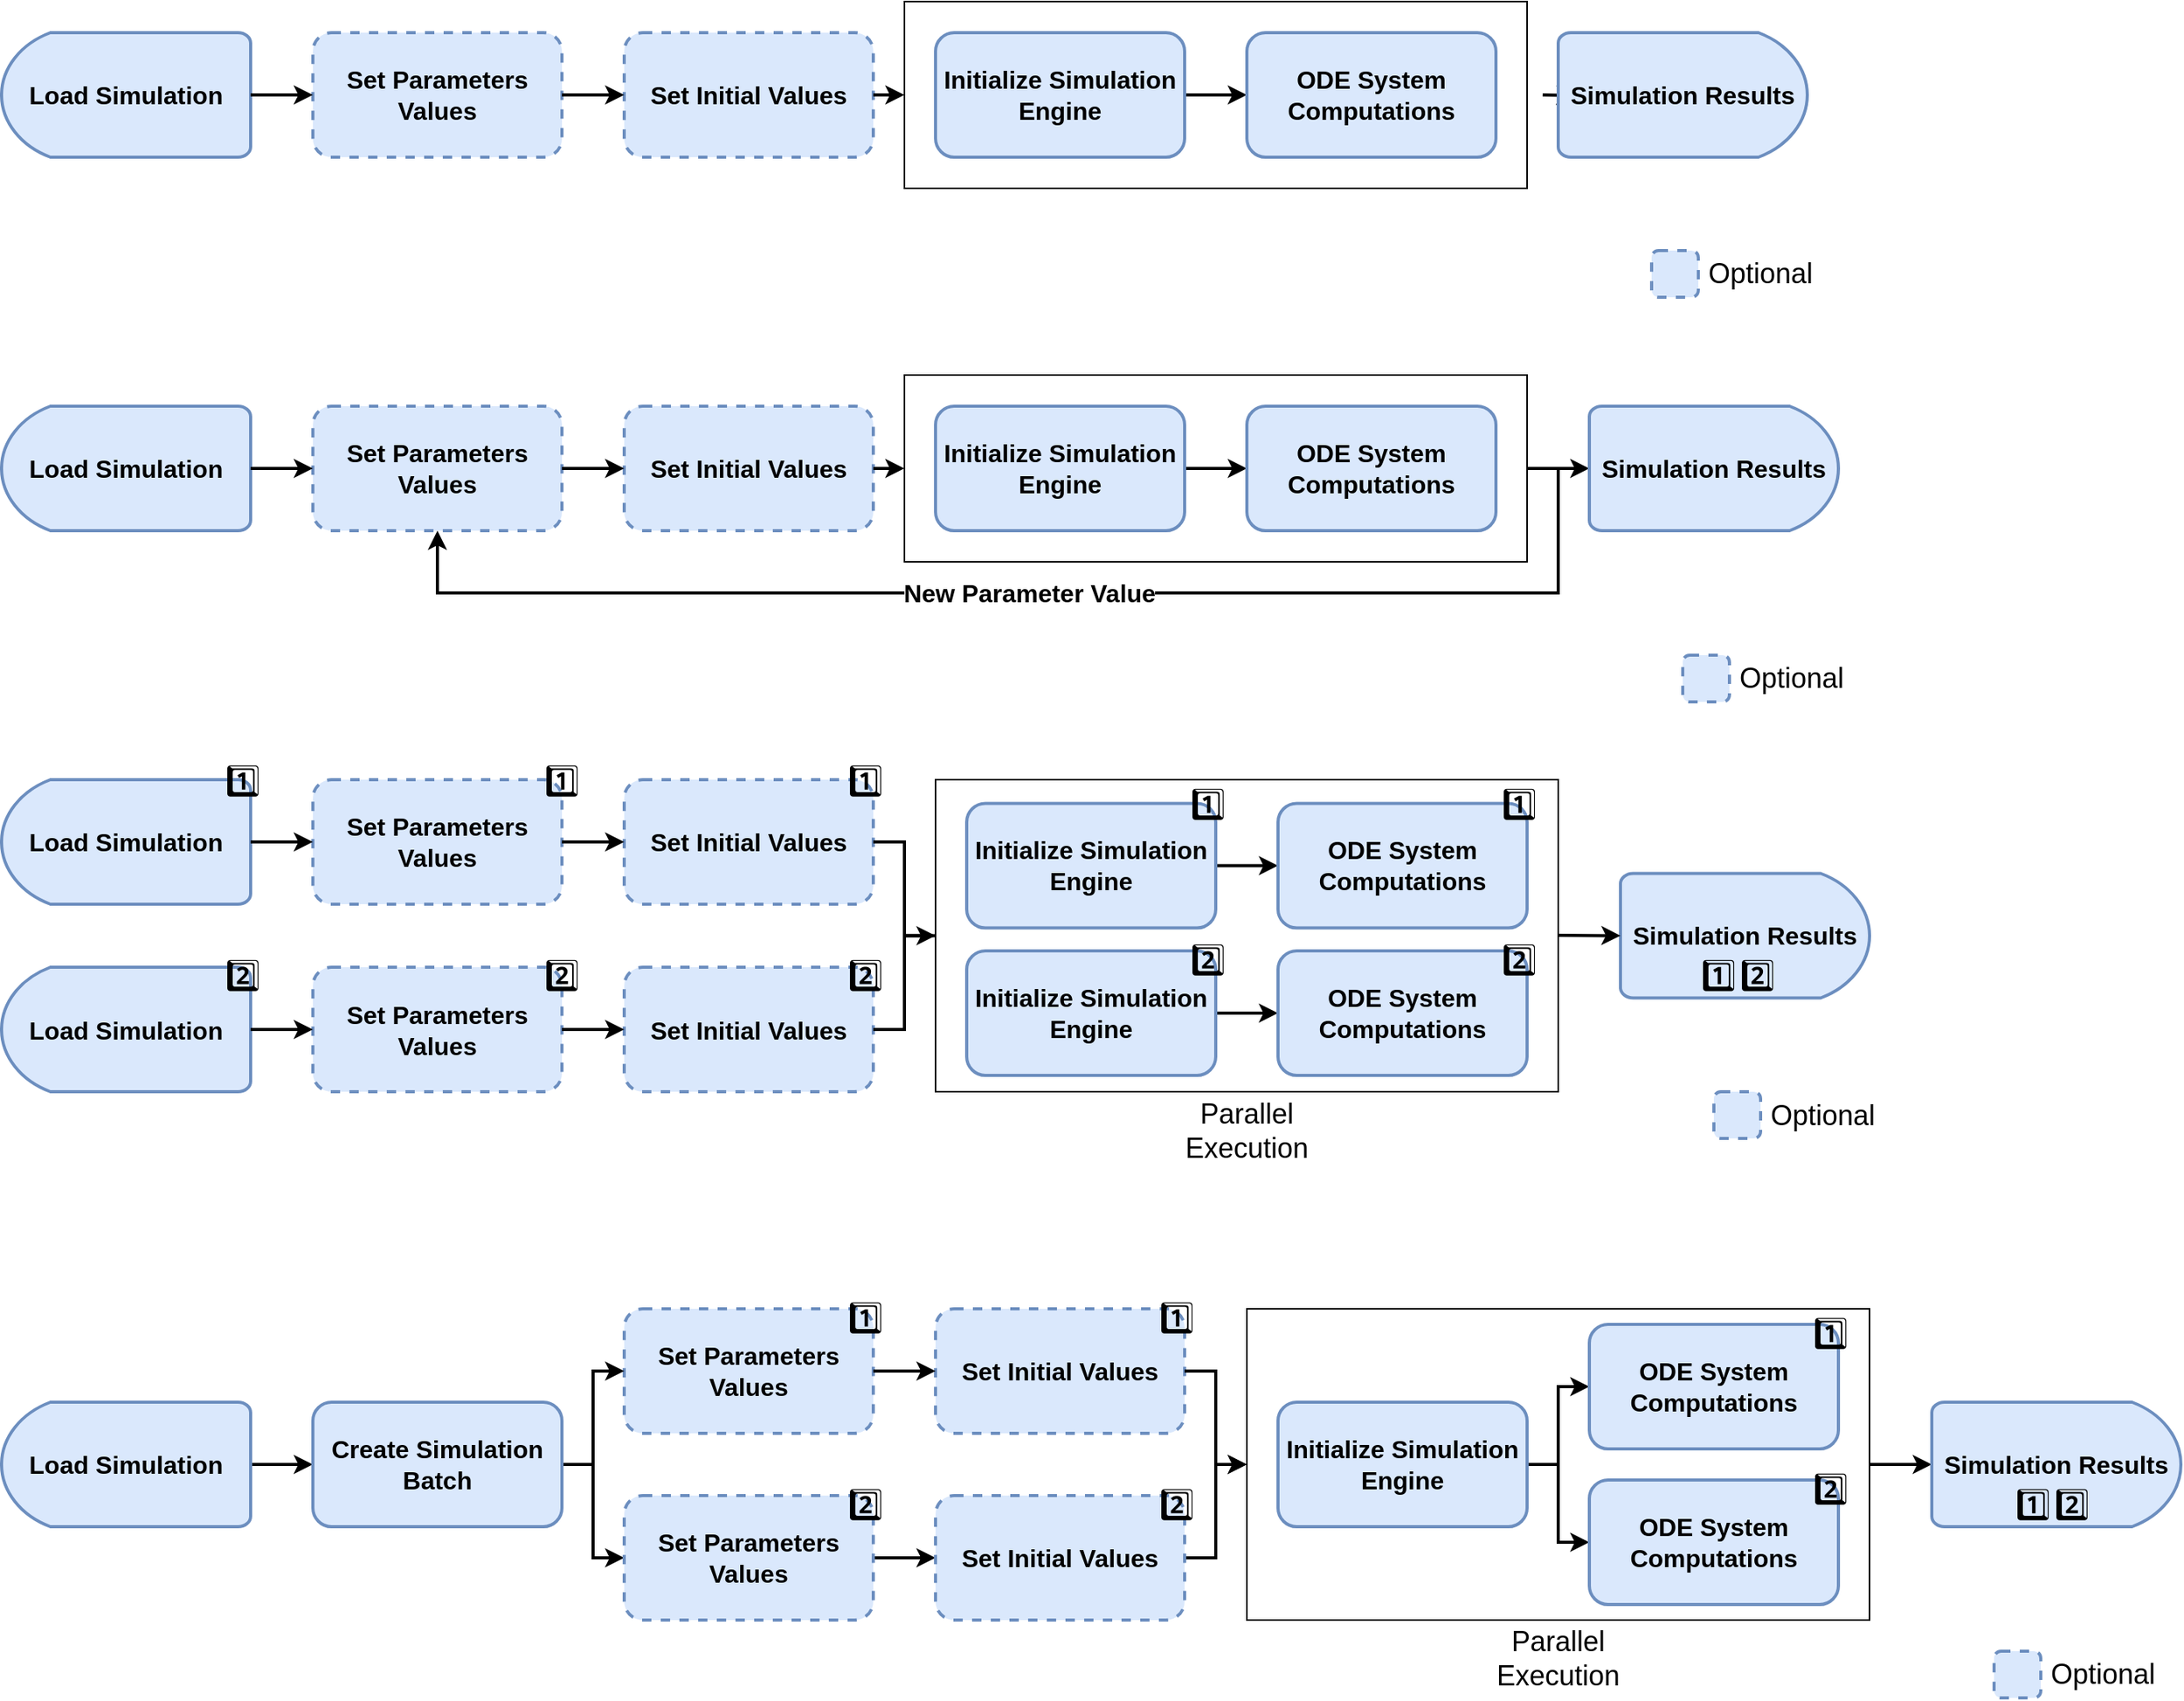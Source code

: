 <mxfile version="20.8.16" type="device"><diagram name="Page-1" id="chfzhwUMS2AwAVjQ1b6o"><mxGraphModel dx="2058" dy="1180" grid="1" gridSize="10" guides="1" tooltips="1" connect="1" arrows="1" fold="1" page="1" pageScale="1" pageWidth="850" pageHeight="1100" math="0" shadow="0"><root><mxCell id="0"/><mxCell id="1" parent="0"/><mxCell id="v-7WtgxvIqwLc4h3nsYL-15" value="" style="rounded=0;whiteSpace=wrap;html=1;strokeWidth=1;fontSize=16;fillColor=none;fontStyle=1" parent="1" vertex="1"><mxGeometry x="660" y="140" width="400" height="120" as="geometry"/></mxCell><mxCell id="v-7WtgxvIqwLc4h3nsYL-2" value="&lt;font style=&quot;font-size: 16px;&quot;&gt;Set Parameters Values&lt;/font&gt;" style="rounded=1;whiteSpace=wrap;html=1;strokeWidth=2;dashed=1;fillColor=#dae8fc;strokeColor=#6c8ebf;fontStyle=1" parent="1" vertex="1"><mxGeometry x="280" y="160" width="160" height="80" as="geometry"/></mxCell><mxCell id="v-7WtgxvIqwLc4h3nsYL-3" value="&lt;font style=&quot;font-size: 16px;&quot;&gt;Set Initial Values&lt;br&gt;&lt;/font&gt;" style="rounded=1;whiteSpace=wrap;html=1;strokeWidth=2;dashed=1;fillColor=#dae8fc;strokeColor=#6c8ebf;fontStyle=1" parent="1" vertex="1"><mxGeometry x="480" y="160" width="160" height="80" as="geometry"/></mxCell><mxCell id="v-7WtgxvIqwLc4h3nsYL-13" value="" style="edgeStyle=orthogonalEdgeStyle;rounded=0;orthogonalLoop=1;jettySize=auto;html=1;strokeWidth=2;fontSize=16;fontStyle=1" parent="1" source="v-7WtgxvIqwLc4h3nsYL-4" target="v-7WtgxvIqwLc4h3nsYL-5" edge="1"><mxGeometry relative="1" as="geometry"/></mxCell><mxCell id="v-7WtgxvIqwLc4h3nsYL-4" value="&lt;font style=&quot;font-size: 16px;&quot;&gt;Initialize Simulation Engine&lt;br&gt;&lt;/font&gt;" style="rounded=1;whiteSpace=wrap;html=1;strokeWidth=2;fillColor=#dae8fc;strokeColor=#6c8ebf;fontStyle=1" parent="1" vertex="1"><mxGeometry x="680" y="160" width="160" height="80" as="geometry"/></mxCell><mxCell id="v-7WtgxvIqwLc4h3nsYL-14" value="" style="edgeStyle=orthogonalEdgeStyle;rounded=0;orthogonalLoop=1;jettySize=auto;html=1;strokeWidth=2;fontSize=16;fontStyle=1" parent="1" target="v-7WtgxvIqwLc4h3nsYL-7" edge="1"><mxGeometry relative="1" as="geometry"><mxPoint x="1070" y="200" as="sourcePoint"/></mxGeometry></mxCell><mxCell id="v-7WtgxvIqwLc4h3nsYL-5" value="&lt;font style=&quot;font-size: 16px;&quot;&gt;ODE System Computations&lt;br&gt;&lt;/font&gt;" style="rounded=1;whiteSpace=wrap;html=1;strokeWidth=2;fillColor=#dae8fc;strokeColor=#6c8ebf;fontStyle=1" parent="1" vertex="1"><mxGeometry x="880" y="160" width="160" height="80" as="geometry"/></mxCell><mxCell id="v-7WtgxvIqwLc4h3nsYL-7" value="Simulation Results" style="strokeWidth=2;html=1;shape=mxgraph.flowchart.delay;whiteSpace=wrap;fontSize=16;fillColor=#dae8fc;strokeColor=#6c8ebf;fontStyle=1" parent="1" vertex="1"><mxGeometry x="1080" y="160" width="160" height="80" as="geometry"/></mxCell><mxCell id="v-7WtgxvIqwLc4h3nsYL-9" value="Load Simulation" style="strokeWidth=2;html=1;shape=mxgraph.flowchart.delay;whiteSpace=wrap;fontSize=16;direction=west;fillColor=#dae8fc;strokeColor=#6c8ebf;fontStyle=1" parent="1" vertex="1"><mxGeometry x="80" y="160" width="160" height="80" as="geometry"/></mxCell><mxCell id="v-7WtgxvIqwLc4h3nsYL-10" value="" style="endArrow=classic;html=1;rounded=0;fontSize=16;exitX=0;exitY=0.5;exitDx=0;exitDy=0;exitPerimeter=0;entryX=0;entryY=0.5;entryDx=0;entryDy=0;strokeWidth=2;fontStyle=1" parent="1" source="v-7WtgxvIqwLc4h3nsYL-9" target="v-7WtgxvIqwLc4h3nsYL-2" edge="1"><mxGeometry width="50" height="50" relative="1" as="geometry"><mxPoint x="500" y="330" as="sourcePoint"/><mxPoint x="550" y="280" as="targetPoint"/></mxGeometry></mxCell><mxCell id="v-7WtgxvIqwLc4h3nsYL-11" value="" style="endArrow=classic;html=1;rounded=0;fontSize=16;exitX=1;exitY=0.5;exitDx=0;exitDy=0;entryX=0;entryY=0.5;entryDx=0;entryDy=0;strokeWidth=2;fontStyle=1" parent="1" source="v-7WtgxvIqwLc4h3nsYL-2" target="v-7WtgxvIqwLc4h3nsYL-3" edge="1"><mxGeometry width="50" height="50" relative="1" as="geometry"><mxPoint x="250" y="210" as="sourcePoint"/><mxPoint x="290" y="210" as="targetPoint"/></mxGeometry></mxCell><mxCell id="v-7WtgxvIqwLc4h3nsYL-12" value="" style="endArrow=classic;html=1;rounded=0;fontSize=16;exitX=1;exitY=0.5;exitDx=0;exitDy=0;strokeWidth=2;fontStyle=1" parent="1" source="v-7WtgxvIqwLc4h3nsYL-3" edge="1"><mxGeometry width="50" height="50" relative="1" as="geometry"><mxPoint x="450" y="210" as="sourcePoint"/><mxPoint x="660" y="200" as="targetPoint"/></mxGeometry></mxCell><mxCell id="v-7WtgxvIqwLc4h3nsYL-16" value="&lt;font style=&quot;font-size: 16px;&quot;&gt;&lt;br&gt;&lt;/font&gt;" style="rounded=1;whiteSpace=wrap;html=1;strokeWidth=2;dashed=1;fillColor=#dae8fc;strokeColor=#6c8ebf;" parent="1" vertex="1"><mxGeometry x="1140" y="300" width="30" height="30" as="geometry"/></mxCell><mxCell id="v-7WtgxvIqwLc4h3nsYL-19" value="Optional" style="text;html=1;strokeColor=none;fillColor=none;align=center;verticalAlign=middle;whiteSpace=wrap;rounded=0;fontSize=18;" parent="1" vertex="1"><mxGeometry x="1180" y="300.5" width="60" height="29" as="geometry"/></mxCell><mxCell id="uhmWXLztsfEL377eT5EP-1" value="" style="rounded=0;whiteSpace=wrap;html=1;strokeWidth=1;fontSize=16;fillColor=none;fontStyle=1" parent="1" vertex="1"><mxGeometry x="680" y="640" width="400" height="200.5" as="geometry"/></mxCell><mxCell id="uhmWXLztsfEL377eT5EP-2" value="&lt;font style=&quot;font-size: 16px;&quot;&gt;Set Parameters Values&lt;/font&gt;" style="rounded=1;whiteSpace=wrap;html=1;strokeWidth=2;dashed=1;fillColor=#dae8fc;strokeColor=#6c8ebf;fontStyle=1" parent="1" vertex="1"><mxGeometry x="280" y="640" width="160" height="80" as="geometry"/></mxCell><mxCell id="uhmWXLztsfEL377eT5EP-3" value="&lt;font style=&quot;font-size: 16px;&quot;&gt;Set Initial Values&lt;br&gt;&lt;/font&gt;" style="rounded=1;whiteSpace=wrap;html=1;strokeWidth=2;dashed=1;fillColor=#dae8fc;strokeColor=#6c8ebf;fontStyle=1" parent="1" vertex="1"><mxGeometry x="480" y="640" width="160" height="80" as="geometry"/></mxCell><mxCell id="uhmWXLztsfEL377eT5EP-4" value="" style="edgeStyle=orthogonalEdgeStyle;rounded=0;orthogonalLoop=1;jettySize=auto;html=1;strokeWidth=2;fontSize=16;fontStyle=1" parent="1" source="uhmWXLztsfEL377eT5EP-5" target="uhmWXLztsfEL377eT5EP-7" edge="1"><mxGeometry relative="1" as="geometry"/></mxCell><mxCell id="uhmWXLztsfEL377eT5EP-5" value="&lt;font style=&quot;font-size: 16px;&quot;&gt;Initialize Simulation Engine&lt;br&gt;&lt;/font&gt;" style="rounded=1;whiteSpace=wrap;html=1;strokeWidth=2;fillColor=#dae8fc;strokeColor=#6c8ebf;fontStyle=1" parent="1" vertex="1"><mxGeometry x="700" y="655.25" width="160" height="80" as="geometry"/></mxCell><mxCell id="uhmWXLztsfEL377eT5EP-7" value="&lt;font style=&quot;font-size: 16px;&quot;&gt;ODE System Computations&lt;br&gt;&lt;/font&gt;" style="rounded=1;whiteSpace=wrap;html=1;strokeWidth=2;fillColor=#dae8fc;strokeColor=#6c8ebf;fontStyle=1" parent="1" vertex="1"><mxGeometry x="900" y="655.25" width="160" height="80" as="geometry"/></mxCell><mxCell id="uhmWXLztsfEL377eT5EP-8" value="Simulation Results" style="strokeWidth=2;html=1;shape=mxgraph.flowchart.delay;whiteSpace=wrap;fontSize=16;fillColor=#dae8fc;strokeColor=#6c8ebf;fontStyle=1" parent="1" vertex="1"><mxGeometry x="1120" y="700.25" width="160" height="80" as="geometry"/></mxCell><mxCell id="uhmWXLztsfEL377eT5EP-9" value="Load Simulation" style="strokeWidth=2;html=1;shape=mxgraph.flowchart.delay;whiteSpace=wrap;fontSize=16;direction=west;fillColor=#dae8fc;strokeColor=#6c8ebf;fontStyle=1" parent="1" vertex="1"><mxGeometry x="80" y="640" width="160" height="80" as="geometry"/></mxCell><mxCell id="uhmWXLztsfEL377eT5EP-10" value="" style="endArrow=classic;html=1;rounded=0;fontSize=16;exitX=0;exitY=0.5;exitDx=0;exitDy=0;exitPerimeter=0;entryX=0;entryY=0.5;entryDx=0;entryDy=0;strokeWidth=2;fontStyle=1" parent="1" source="uhmWXLztsfEL377eT5EP-9" target="uhmWXLztsfEL377eT5EP-2" edge="1"><mxGeometry width="50" height="50" relative="1" as="geometry"><mxPoint x="500" y="810" as="sourcePoint"/><mxPoint x="550" y="760" as="targetPoint"/></mxGeometry></mxCell><mxCell id="uhmWXLztsfEL377eT5EP-11" value="" style="endArrow=classic;html=1;rounded=0;fontSize=16;exitX=1;exitY=0.5;exitDx=0;exitDy=0;entryX=0;entryY=0.5;entryDx=0;entryDy=0;strokeWidth=2;fontStyle=1" parent="1" source="uhmWXLztsfEL377eT5EP-2" target="uhmWXLztsfEL377eT5EP-3" edge="1"><mxGeometry width="50" height="50" relative="1" as="geometry"><mxPoint x="250" y="690" as="sourcePoint"/><mxPoint x="290" y="690" as="targetPoint"/></mxGeometry></mxCell><mxCell id="uhmWXLztsfEL377eT5EP-12" value="" style="endArrow=classic;html=1;rounded=0;fontSize=16;exitX=1;exitY=0.5;exitDx=0;exitDy=0;entryX=0;entryY=0.5;entryDx=0;entryDy=0;strokeWidth=2;fontStyle=1;edgeStyle=orthogonalEdgeStyle;" parent="1" source="uhmWXLztsfEL377eT5EP-3" target="uhmWXLztsfEL377eT5EP-1" edge="1"><mxGeometry width="50" height="50" relative="1" as="geometry"><mxPoint x="640" y="710" as="sourcePoint"/><mxPoint x="661.2" y="760.39" as="targetPoint"/></mxGeometry></mxCell><mxCell id="uhmWXLztsfEL377eT5EP-13" value="&lt;font style=&quot;font-size: 16px;&quot;&gt;&lt;br&gt;&lt;/font&gt;" style="rounded=1;whiteSpace=wrap;html=1;strokeWidth=2;dashed=1;fillColor=#dae8fc;strokeColor=#6c8ebf;" parent="1" vertex="1"><mxGeometry x="1180" y="840.5" width="30" height="30" as="geometry"/></mxCell><mxCell id="uhmWXLztsfEL377eT5EP-14" value="Optional" style="text;html=1;strokeColor=none;fillColor=none;align=center;verticalAlign=middle;whiteSpace=wrap;rounded=0;fontSize=18;" parent="1" vertex="1"><mxGeometry x="1220" y="841" width="60" height="29" as="geometry"/></mxCell><mxCell id="uhmWXLztsfEL377eT5EP-17" value="&lt;font style=&quot;font-size: 16px;&quot;&gt;Set Parameters Values&lt;/font&gt;" style="rounded=1;whiteSpace=wrap;html=1;strokeWidth=2;dashed=1;fillColor=#dae8fc;strokeColor=#6c8ebf;fontStyle=1" parent="1" vertex="1"><mxGeometry x="280" y="760.5" width="160" height="80" as="geometry"/></mxCell><mxCell id="uhmWXLztsfEL377eT5EP-18" value="&lt;font style=&quot;font-size: 16px;&quot;&gt;Set Initial Values&lt;br&gt;&lt;/font&gt;" style="rounded=1;whiteSpace=wrap;html=1;strokeWidth=2;dashed=1;fillColor=#dae8fc;strokeColor=#6c8ebf;fontStyle=1" parent="1" vertex="1"><mxGeometry x="480" y="760.5" width="160" height="80" as="geometry"/></mxCell><mxCell id="uhmWXLztsfEL377eT5EP-19" value="Load Simulation" style="strokeWidth=2;html=1;shape=mxgraph.flowchart.delay;whiteSpace=wrap;fontSize=16;direction=west;fillColor=#dae8fc;strokeColor=#6c8ebf;fontStyle=1" parent="1" vertex="1"><mxGeometry x="80" y="760.5" width="160" height="80" as="geometry"/></mxCell><mxCell id="uhmWXLztsfEL377eT5EP-20" value="" style="endArrow=classic;html=1;rounded=0;fontSize=16;exitX=0;exitY=0.5;exitDx=0;exitDy=0;exitPerimeter=0;entryX=0;entryY=0.5;entryDx=0;entryDy=0;strokeWidth=2;fontStyle=1" parent="1" source="uhmWXLztsfEL377eT5EP-19" target="uhmWXLztsfEL377eT5EP-17" edge="1"><mxGeometry width="50" height="50" relative="1" as="geometry"><mxPoint x="500" y="930.5" as="sourcePoint"/><mxPoint x="550" y="880.5" as="targetPoint"/></mxGeometry></mxCell><mxCell id="uhmWXLztsfEL377eT5EP-21" value="" style="endArrow=classic;html=1;rounded=0;fontSize=16;exitX=1;exitY=0.5;exitDx=0;exitDy=0;entryX=0;entryY=0.5;entryDx=0;entryDy=0;strokeWidth=2;fontStyle=1" parent="1" source="uhmWXLztsfEL377eT5EP-17" target="uhmWXLztsfEL377eT5EP-18" edge="1"><mxGeometry width="50" height="50" relative="1" as="geometry"><mxPoint x="250" y="810.5" as="sourcePoint"/><mxPoint x="290" y="810.5" as="targetPoint"/></mxGeometry></mxCell><mxCell id="uhmWXLztsfEL377eT5EP-23" value="" style="endArrow=none;html=1;rounded=0;fontSize=16;exitX=1;exitY=0.5;exitDx=0;exitDy=0;strokeWidth=2;edgeStyle=orthogonalEdgeStyle;entryX=0;entryY=0.5;entryDx=0;entryDy=0;" parent="1" source="uhmWXLztsfEL377eT5EP-18" target="uhmWXLztsfEL377eT5EP-1" edge="1"><mxGeometry width="50" height="50" relative="1" as="geometry"><mxPoint x="790" y="710" as="sourcePoint"/><mxPoint x="650" y="740" as="targetPoint"/></mxGeometry></mxCell><mxCell id="uhmWXLztsfEL377eT5EP-26" value="" style="edgeStyle=orthogonalEdgeStyle;rounded=0;orthogonalLoop=1;jettySize=auto;html=1;strokeWidth=2;fontSize=16;fontStyle=1" parent="1" source="uhmWXLztsfEL377eT5EP-27" target="uhmWXLztsfEL377eT5EP-28" edge="1"><mxGeometry relative="1" as="geometry"/></mxCell><mxCell id="uhmWXLztsfEL377eT5EP-27" value="&lt;font style=&quot;font-size: 16px;&quot;&gt;Initialize Simulation Engine&lt;br&gt;&lt;/font&gt;" style="rounded=1;whiteSpace=wrap;html=1;strokeWidth=2;fillColor=#dae8fc;strokeColor=#6c8ebf;fontStyle=1" parent="1" vertex="1"><mxGeometry x="700" y="750" width="160" height="80" as="geometry"/></mxCell><mxCell id="uhmWXLztsfEL377eT5EP-28" value="&lt;font style=&quot;font-size: 16px;&quot;&gt;ODE System Computations&lt;br&gt;&lt;/font&gt;" style="rounded=1;whiteSpace=wrap;html=1;strokeWidth=2;fillColor=#dae8fc;strokeColor=#6c8ebf;fontStyle=1" parent="1" vertex="1"><mxGeometry x="900" y="750" width="160" height="80" as="geometry"/></mxCell><mxCell id="uhmWXLztsfEL377eT5EP-31" value="" style="endArrow=classic;html=1;rounded=0;strokeWidth=2;fontSize=16;entryX=0;entryY=0.5;entryDx=0;entryDy=0;entryPerimeter=0;" parent="1" target="uhmWXLztsfEL377eT5EP-8" edge="1"><mxGeometry width="50" height="50" relative="1" as="geometry"><mxPoint x="1080" y="740" as="sourcePoint"/><mxPoint x="840" y="660" as="targetPoint"/></mxGeometry></mxCell><mxCell id="uhmWXLztsfEL377eT5EP-32" value="" style="rounded=0;whiteSpace=wrap;html=1;strokeWidth=1;fontSize=16;fillColor=none;fontStyle=1" parent="1" vertex="1"><mxGeometry x="660" y="380" width="400" height="120" as="geometry"/></mxCell><mxCell id="uhmWXLztsfEL377eT5EP-33" value="&lt;font style=&quot;font-size: 16px;&quot;&gt;Set Parameters Values&lt;/font&gt;" style="rounded=1;whiteSpace=wrap;html=1;strokeWidth=2;dashed=1;fillColor=#dae8fc;strokeColor=#6c8ebf;fontStyle=1" parent="1" vertex="1"><mxGeometry x="280" y="400" width="160" height="80" as="geometry"/></mxCell><mxCell id="uhmWXLztsfEL377eT5EP-34" value="&lt;font style=&quot;font-size: 16px;&quot;&gt;Set Initial Values&lt;br&gt;&lt;/font&gt;" style="rounded=1;whiteSpace=wrap;html=1;strokeWidth=2;dashed=1;fillColor=#dae8fc;strokeColor=#6c8ebf;fontStyle=1" parent="1" vertex="1"><mxGeometry x="480" y="400" width="160" height="80" as="geometry"/></mxCell><mxCell id="uhmWXLztsfEL377eT5EP-35" value="" style="edgeStyle=orthogonalEdgeStyle;rounded=0;orthogonalLoop=1;jettySize=auto;html=1;strokeWidth=2;fontSize=16;fontStyle=1" parent="1" source="uhmWXLztsfEL377eT5EP-36" target="uhmWXLztsfEL377eT5EP-38" edge="1"><mxGeometry relative="1" as="geometry"/></mxCell><mxCell id="uhmWXLztsfEL377eT5EP-36" value="&lt;font style=&quot;font-size: 16px;&quot;&gt;Initialize Simulation Engine&lt;br&gt;&lt;/font&gt;" style="rounded=1;whiteSpace=wrap;html=1;strokeWidth=2;fillColor=#dae8fc;strokeColor=#6c8ebf;fontStyle=1" parent="1" vertex="1"><mxGeometry x="680" y="400" width="160" height="80" as="geometry"/></mxCell><mxCell id="uhmWXLztsfEL377eT5EP-37" value="" style="edgeStyle=orthogonalEdgeStyle;rounded=0;orthogonalLoop=1;jettySize=auto;html=1;strokeWidth=2;fontSize=16;fontStyle=1;exitX=1;exitY=0.5;exitDx=0;exitDy=0;" parent="1" source="uhmWXLztsfEL377eT5EP-32" target="uhmWXLztsfEL377eT5EP-39" edge="1"><mxGeometry relative="1" as="geometry"><mxPoint x="1070" y="440" as="sourcePoint"/></mxGeometry></mxCell><mxCell id="uhmWXLztsfEL377eT5EP-38" value="&lt;font style=&quot;font-size: 16px;&quot;&gt;ODE System Computations&lt;br&gt;&lt;/font&gt;" style="rounded=1;whiteSpace=wrap;html=1;strokeWidth=2;fillColor=#dae8fc;strokeColor=#6c8ebf;fontStyle=1" parent="1" vertex="1"><mxGeometry x="880" y="400" width="160" height="80" as="geometry"/></mxCell><mxCell id="uhmWXLztsfEL377eT5EP-39" value="Simulation Results" style="strokeWidth=2;html=1;shape=mxgraph.flowchart.delay;whiteSpace=wrap;fontSize=16;fillColor=#dae8fc;strokeColor=#6c8ebf;fontStyle=1" parent="1" vertex="1"><mxGeometry x="1100" y="400" width="160" height="80" as="geometry"/></mxCell><mxCell id="uhmWXLztsfEL377eT5EP-40" value="Load Simulation" style="strokeWidth=2;html=1;shape=mxgraph.flowchart.delay;whiteSpace=wrap;fontSize=16;direction=west;fillColor=#dae8fc;strokeColor=#6c8ebf;fontStyle=1" parent="1" vertex="1"><mxGeometry x="80" y="400" width="160" height="80" as="geometry"/></mxCell><mxCell id="uhmWXLztsfEL377eT5EP-41" value="" style="endArrow=classic;html=1;rounded=0;fontSize=16;exitX=0;exitY=0.5;exitDx=0;exitDy=0;exitPerimeter=0;entryX=0;entryY=0.5;entryDx=0;entryDy=0;strokeWidth=2;fontStyle=1" parent="1" source="uhmWXLztsfEL377eT5EP-40" target="uhmWXLztsfEL377eT5EP-33" edge="1"><mxGeometry width="50" height="50" relative="1" as="geometry"><mxPoint x="500" y="570" as="sourcePoint"/><mxPoint x="550" y="520" as="targetPoint"/></mxGeometry></mxCell><mxCell id="uhmWXLztsfEL377eT5EP-42" value="" style="endArrow=classic;html=1;rounded=0;fontSize=16;exitX=1;exitY=0.5;exitDx=0;exitDy=0;entryX=0;entryY=0.5;entryDx=0;entryDy=0;strokeWidth=2;fontStyle=1" parent="1" source="uhmWXLztsfEL377eT5EP-33" target="uhmWXLztsfEL377eT5EP-34" edge="1"><mxGeometry width="50" height="50" relative="1" as="geometry"><mxPoint x="250" y="450" as="sourcePoint"/><mxPoint x="290" y="450" as="targetPoint"/></mxGeometry></mxCell><mxCell id="uhmWXLztsfEL377eT5EP-43" value="" style="endArrow=classic;html=1;rounded=0;fontSize=16;exitX=1;exitY=0.5;exitDx=0;exitDy=0;strokeWidth=2;fontStyle=1" parent="1" source="uhmWXLztsfEL377eT5EP-34" edge="1"><mxGeometry width="50" height="50" relative="1" as="geometry"><mxPoint x="450" y="450" as="sourcePoint"/><mxPoint x="660" y="440" as="targetPoint"/></mxGeometry></mxCell><mxCell id="uhmWXLztsfEL377eT5EP-44" value="&lt;font style=&quot;font-size: 16px;&quot;&gt;&lt;br&gt;&lt;/font&gt;" style="rounded=1;whiteSpace=wrap;html=1;strokeWidth=2;dashed=1;fillColor=#dae8fc;strokeColor=#6c8ebf;" parent="1" vertex="1"><mxGeometry x="1160" y="560" width="30" height="30" as="geometry"/></mxCell><mxCell id="uhmWXLztsfEL377eT5EP-45" value="Optional" style="text;html=1;strokeColor=none;fillColor=none;align=center;verticalAlign=middle;whiteSpace=wrap;rounded=0;fontSize=18;" parent="1" vertex="1"><mxGeometry x="1200" y="560.5" width="60" height="29" as="geometry"/></mxCell><mxCell id="uhmWXLztsfEL377eT5EP-46" value="&lt;b&gt;New Parameter Value&lt;/b&gt;" style="endArrow=classic;html=1;rounded=0;strokeWidth=2;fontSize=16;edgeStyle=orthogonalEdgeStyle;entryX=0.5;entryY=1;entryDx=0;entryDy=0;" parent="1" target="uhmWXLztsfEL377eT5EP-33" edge="1"><mxGeometry width="50" height="50" relative="1" as="geometry"><mxPoint x="1080" y="440" as="sourcePoint"/><mxPoint x="370" y="490" as="targetPoint"/><Array as="points"><mxPoint x="1080" y="520"/><mxPoint x="360" y="520"/></Array></mxGeometry></mxCell><mxCell id="uhmWXLztsfEL377eT5EP-47" value="" style="rounded=0;whiteSpace=wrap;html=1;strokeWidth=1;fontSize=16;fillColor=none;fontStyle=1" parent="1" vertex="1"><mxGeometry x="880" y="980" width="400" height="200" as="geometry"/></mxCell><mxCell id="uhmWXLztsfEL377eT5EP-48" value="&lt;font style=&quot;font-size: 16px;&quot;&gt;Set Parameters Values&lt;/font&gt;" style="rounded=1;whiteSpace=wrap;html=1;strokeWidth=2;dashed=1;fillColor=#dae8fc;strokeColor=#6c8ebf;fontStyle=1;glass=0;shadow=0;" parent="1" vertex="1"><mxGeometry x="480" y="980" width="160" height="80" as="geometry"/></mxCell><mxCell id="uhmWXLztsfEL377eT5EP-49" value="&lt;font style=&quot;font-size: 16px;&quot;&gt;Set Initial Values&lt;br&gt;&lt;/font&gt;" style="rounded=1;whiteSpace=wrap;html=1;strokeWidth=2;dashed=1;fillColor=#dae8fc;strokeColor=#6c8ebf;fontStyle=1" parent="1" vertex="1"><mxGeometry x="680" y="980" width="160" height="80" as="geometry"/></mxCell><mxCell id="uhmWXLztsfEL377eT5EP-50" value="" style="edgeStyle=orthogonalEdgeStyle;rounded=0;orthogonalLoop=1;jettySize=auto;html=1;strokeWidth=2;fontSize=16;fontStyle=1" parent="1" source="uhmWXLztsfEL377eT5EP-51" target="uhmWXLztsfEL377eT5EP-53" edge="1"><mxGeometry relative="1" as="geometry"/></mxCell><mxCell id="uhmWXLztsfEL377eT5EP-71" style="edgeStyle=orthogonalEdgeStyle;rounded=0;orthogonalLoop=1;jettySize=auto;html=1;entryX=0;entryY=0.5;entryDx=0;entryDy=0;strokeWidth=2;fontSize=16;" parent="1" source="uhmWXLztsfEL377eT5EP-51" target="uhmWXLztsfEL377eT5EP-70" edge="1"><mxGeometry relative="1" as="geometry"/></mxCell><mxCell id="uhmWXLztsfEL377eT5EP-51" value="&lt;font style=&quot;font-size: 16px;&quot;&gt;Initialize Simulation Engine&lt;br&gt;&lt;/font&gt;" style="rounded=1;whiteSpace=wrap;html=1;strokeWidth=2;fillColor=#dae8fc;strokeColor=#6c8ebf;fontStyle=1" parent="1" vertex="1"><mxGeometry x="900" y="1040" width="160" height="80" as="geometry"/></mxCell><mxCell id="uhmWXLztsfEL377eT5EP-52" value="" style="edgeStyle=orthogonalEdgeStyle;rounded=0;orthogonalLoop=1;jettySize=auto;html=1;strokeWidth=2;fontSize=16;fontStyle=1;exitX=1;exitY=0.5;exitDx=0;exitDy=0;" parent="1" source="uhmWXLztsfEL377eT5EP-47" target="uhmWXLztsfEL377eT5EP-54" edge="1"><mxGeometry relative="1" as="geometry"><mxPoint x="1290" y="1080" as="sourcePoint"/></mxGeometry></mxCell><mxCell id="uhmWXLztsfEL377eT5EP-53" value="&lt;font style=&quot;font-size: 16px;&quot;&gt;ODE System Computations&lt;br&gt;&lt;/font&gt;" style="rounded=1;whiteSpace=wrap;html=1;strokeWidth=2;fillColor=#dae8fc;strokeColor=#6c8ebf;fontStyle=1" parent="1" vertex="1"><mxGeometry x="1100" y="990" width="160" height="80" as="geometry"/></mxCell><mxCell id="uhmWXLztsfEL377eT5EP-54" value="Simulation Results" style="strokeWidth=2;html=1;shape=mxgraph.flowchart.delay;whiteSpace=wrap;fontSize=16;fillColor=#dae8fc;strokeColor=#6c8ebf;fontStyle=1" parent="1" vertex="1"><mxGeometry x="1320" y="1040" width="160" height="80" as="geometry"/></mxCell><mxCell id="uhmWXLztsfEL377eT5EP-64" value="" style="edgeStyle=orthogonalEdgeStyle;rounded=0;orthogonalLoop=1;jettySize=auto;html=1;strokeWidth=2;fontSize=16;exitX=1;exitY=0.5;exitDx=0;exitDy=0;" parent="1" source="uhmWXLztsfEL377eT5EP-72" target="uhmWXLztsfEL377eT5EP-62" edge="1"><mxGeometry relative="1" as="geometry"/></mxCell><mxCell id="uhmWXLztsfEL377eT5EP-73" value="" style="edgeStyle=orthogonalEdgeStyle;rounded=0;orthogonalLoop=1;jettySize=auto;html=1;strokeWidth=2;fontSize=16;" parent="1" source="uhmWXLztsfEL377eT5EP-55" target="uhmWXLztsfEL377eT5EP-72" edge="1"><mxGeometry relative="1" as="geometry"/></mxCell><mxCell id="uhmWXLztsfEL377eT5EP-55" value="Load Simulation" style="strokeWidth=2;html=1;shape=mxgraph.flowchart.delay;whiteSpace=wrap;fontSize=16;direction=west;fillColor=#dae8fc;strokeColor=#6c8ebf;fontStyle=1" parent="1" vertex="1"><mxGeometry x="80" y="1040" width="160" height="80" as="geometry"/></mxCell><mxCell id="uhmWXLztsfEL377eT5EP-56" value="" style="endArrow=classic;html=1;rounded=0;fontSize=16;exitX=1;exitY=0.5;exitDx=0;exitDy=0;entryX=0;entryY=0.5;entryDx=0;entryDy=0;strokeWidth=2;fontStyle=1;edgeStyle=orthogonalEdgeStyle;" parent="1" source="uhmWXLztsfEL377eT5EP-72" target="uhmWXLztsfEL377eT5EP-48" edge="1"><mxGeometry width="50" height="50" relative="1" as="geometry"><mxPoint x="500" y="1210" as="sourcePoint"/><mxPoint x="550" y="1160" as="targetPoint"/></mxGeometry></mxCell><mxCell id="uhmWXLztsfEL377eT5EP-57" value="" style="endArrow=classic;html=1;rounded=0;fontSize=16;exitX=1;exitY=0.5;exitDx=0;exitDy=0;entryX=0;entryY=0.5;entryDx=0;entryDy=0;strokeWidth=2;fontStyle=1" parent="1" source="uhmWXLztsfEL377eT5EP-48" target="uhmWXLztsfEL377eT5EP-49" edge="1"><mxGeometry width="50" height="50" relative="1" as="geometry"><mxPoint x="450" y="1100" as="sourcePoint"/><mxPoint x="490" y="1100" as="targetPoint"/></mxGeometry></mxCell><mxCell id="uhmWXLztsfEL377eT5EP-58" value="" style="endArrow=classic;html=1;rounded=0;fontSize=16;exitX=1;exitY=0.5;exitDx=0;exitDy=0;strokeWidth=2;fontStyle=1;edgeStyle=orthogonalEdgeStyle;entryX=0;entryY=0.5;entryDx=0;entryDy=0;" parent="1" source="uhmWXLztsfEL377eT5EP-49" target="uhmWXLztsfEL377eT5EP-47" edge="1"><mxGeometry width="50" height="50" relative="1" as="geometry"><mxPoint x="650" y="1090" as="sourcePoint"/><mxPoint x="860" y="1080" as="targetPoint"/></mxGeometry></mxCell><mxCell id="uhmWXLztsfEL377eT5EP-59" value="&lt;font style=&quot;font-size: 16px;&quot;&gt;&lt;br&gt;&lt;/font&gt;" style="rounded=1;whiteSpace=wrap;html=1;strokeWidth=2;dashed=1;fillColor=#dae8fc;strokeColor=#6c8ebf;" parent="1" vertex="1"><mxGeometry x="1360" y="1200" width="30" height="30" as="geometry"/></mxCell><mxCell id="uhmWXLztsfEL377eT5EP-60" value="Optional" style="text;html=1;strokeColor=none;fillColor=none;align=center;verticalAlign=middle;whiteSpace=wrap;rounded=0;fontSize=18;" parent="1" vertex="1"><mxGeometry x="1400" y="1200.5" width="60" height="29" as="geometry"/></mxCell><mxCell id="uhmWXLztsfEL377eT5EP-66" value="" style="edgeStyle=orthogonalEdgeStyle;rounded=0;orthogonalLoop=1;jettySize=auto;html=1;strokeWidth=2;fontSize=16;" parent="1" source="uhmWXLztsfEL377eT5EP-62" target="uhmWXLztsfEL377eT5EP-65" edge="1"><mxGeometry relative="1" as="geometry"/></mxCell><mxCell id="uhmWXLztsfEL377eT5EP-62" value="&lt;font style=&quot;font-size: 16px;&quot;&gt;Set Parameters Values&lt;/font&gt;" style="rounded=1;whiteSpace=wrap;html=1;strokeWidth=2;dashed=1;fillColor=#dae8fc;strokeColor=#6c8ebf;fontStyle=1" parent="1" vertex="1"><mxGeometry x="480" y="1100" width="160" height="80" as="geometry"/></mxCell><mxCell id="uhmWXLztsfEL377eT5EP-68" style="edgeStyle=orthogonalEdgeStyle;rounded=0;orthogonalLoop=1;jettySize=auto;html=1;entryX=0;entryY=0.5;entryDx=0;entryDy=0;strokeWidth=2;fontSize=16;" parent="1" source="uhmWXLztsfEL377eT5EP-65" target="uhmWXLztsfEL377eT5EP-47" edge="1"><mxGeometry relative="1" as="geometry"/></mxCell><mxCell id="uhmWXLztsfEL377eT5EP-65" value="&lt;font style=&quot;font-size: 16px;&quot;&gt;Set Initial Values&lt;br&gt;&lt;/font&gt;" style="rounded=1;whiteSpace=wrap;html=1;strokeWidth=2;dashed=1;fillColor=#dae8fc;strokeColor=#6c8ebf;fontStyle=1" parent="1" vertex="1"><mxGeometry x="680" y="1100" width="160" height="80" as="geometry"/></mxCell><mxCell id="uhmWXLztsfEL377eT5EP-70" value="&lt;font style=&quot;font-size: 16px;&quot;&gt;ODE System Computations&lt;br&gt;&lt;/font&gt;" style="rounded=1;whiteSpace=wrap;html=1;strokeWidth=2;fillColor=#dae8fc;strokeColor=#6c8ebf;fontStyle=1" parent="1" vertex="1"><mxGeometry x="1100" y="1090" width="160" height="80" as="geometry"/></mxCell><mxCell id="uhmWXLztsfEL377eT5EP-72" value="&lt;font style=&quot;font-size: 16px;&quot;&gt;Create Simulation Batch&lt;br&gt;&lt;/font&gt;" style="rounded=1;whiteSpace=wrap;html=1;strokeWidth=2;fillColor=#dae8fc;strokeColor=#6c8ebf;fontStyle=1" parent="1" vertex="1"><mxGeometry x="280" y="1040" width="160" height="80" as="geometry"/></mxCell><mxCell id="z-A-k0BgsOeU3ne7h47G-1" value="&lt;font style=&quot;font-size: 20px;&quot;&gt;1️⃣&lt;/font&gt;" style="text;html=1;strokeColor=none;fillColor=none;align=center;verticalAlign=middle;whiteSpace=wrap;rounded=0;" parent="1" vertex="1"><mxGeometry x="620" y="970" width="30" height="30" as="geometry"/></mxCell><mxCell id="z-A-k0BgsOeU3ne7h47G-2" value="&lt;font style=&quot;font-size: 20px;&quot;&gt;1️⃣&lt;/font&gt;" style="text;html=1;strokeColor=none;fillColor=none;align=center;verticalAlign=middle;whiteSpace=wrap;rounded=0;" parent="1" vertex="1"><mxGeometry x="820" y="970" width="30" height="30" as="geometry"/></mxCell><mxCell id="z-A-k0BgsOeU3ne7h47G-3" value="&lt;font style=&quot;font-size: 20px;&quot;&gt;1️⃣&lt;/font&gt;" style="text;html=1;strokeColor=none;fillColor=none;align=center;verticalAlign=middle;whiteSpace=wrap;rounded=0;" parent="1" vertex="1"><mxGeometry x="1240" y="980" width="30" height="30" as="geometry"/></mxCell><mxCell id="z-A-k0BgsOeU3ne7h47G-4" value="&lt;font style=&quot;font-size: 20px;&quot;&gt;1️⃣&lt;/font&gt;" style="text;html=1;strokeColor=none;fillColor=none;align=center;verticalAlign=middle;whiteSpace=wrap;rounded=0;" parent="1" vertex="1"><mxGeometry x="220" y="625.25" width="30" height="30" as="geometry"/></mxCell><mxCell id="z-A-k0BgsOeU3ne7h47G-5" value="&lt;font style=&quot;font-size: 20px;&quot;&gt;1️⃣&lt;/font&gt;" style="text;html=1;strokeColor=none;fillColor=none;align=center;verticalAlign=middle;whiteSpace=wrap;rounded=0;" parent="1" vertex="1"><mxGeometry x="425" y="625.25" width="30" height="30" as="geometry"/></mxCell><mxCell id="z-A-k0BgsOeU3ne7h47G-6" value="&lt;font style=&quot;font-size: 20px;&quot;&gt;1️⃣&lt;/font&gt;" style="text;html=1;strokeColor=none;fillColor=none;align=center;verticalAlign=middle;whiteSpace=wrap;rounded=0;" parent="1" vertex="1"><mxGeometry x="620" y="625.25" width="30" height="30" as="geometry"/></mxCell><mxCell id="z-A-k0BgsOeU3ne7h47G-7" value="&lt;font style=&quot;font-size: 20px;&quot;&gt;1️⃣&lt;/font&gt;" style="text;html=1;strokeColor=none;fillColor=none;align=center;verticalAlign=middle;whiteSpace=wrap;rounded=0;" parent="1" vertex="1"><mxGeometry x="840" y="640" width="30" height="30" as="geometry"/></mxCell><mxCell id="z-A-k0BgsOeU3ne7h47G-8" value="&lt;font style=&quot;font-size: 20px;&quot;&gt;1️⃣&lt;/font&gt;" style="text;html=1;strokeColor=none;fillColor=none;align=center;verticalAlign=middle;whiteSpace=wrap;rounded=0;" parent="1" vertex="1"><mxGeometry x="1040" y="640" width="30" height="30" as="geometry"/></mxCell><mxCell id="z-A-k0BgsOeU3ne7h47G-9" value="&lt;font style=&quot;font-size: 20px;&quot;&gt;1️⃣&lt;/font&gt;" style="text;html=1;strokeColor=none;fillColor=none;align=center;verticalAlign=middle;whiteSpace=wrap;rounded=0;" parent="1" vertex="1"><mxGeometry x="1167.5" y="750" width="30" height="30" as="geometry"/></mxCell><mxCell id="z-A-k0BgsOeU3ne7h47G-10" value="&lt;font style=&quot;font-size: 20px;&quot;&gt;2️⃣&lt;/font&gt;" style="text;html=1;strokeColor=none;fillColor=none;align=center;verticalAlign=middle;whiteSpace=wrap;rounded=0;" parent="1" vertex="1"><mxGeometry x="220" y="750" width="30" height="30" as="geometry"/></mxCell><mxCell id="z-A-k0BgsOeU3ne7h47G-11" value="&lt;font style=&quot;font-size: 20px;&quot;&gt;2️⃣&lt;/font&gt;" style="text;html=1;strokeColor=none;fillColor=none;align=center;verticalAlign=middle;whiteSpace=wrap;rounded=0;" parent="1" vertex="1"><mxGeometry x="425" y="750" width="30" height="30" as="geometry"/></mxCell><mxCell id="z-A-k0BgsOeU3ne7h47G-12" value="&lt;font style=&quot;font-size: 20px;&quot;&gt;2️⃣&lt;/font&gt;" style="text;html=1;strokeColor=none;fillColor=none;align=center;verticalAlign=middle;whiteSpace=wrap;rounded=0;" parent="1" vertex="1"><mxGeometry x="620" y="750.25" width="30" height="30" as="geometry"/></mxCell><mxCell id="z-A-k0BgsOeU3ne7h47G-13" value="&lt;font style=&quot;font-size: 20px;&quot;&gt;2️⃣&lt;/font&gt;" style="text;html=1;strokeColor=none;fillColor=none;align=center;verticalAlign=middle;whiteSpace=wrap;rounded=0;" parent="1" vertex="1"><mxGeometry x="840" y="740" width="30" height="30" as="geometry"/></mxCell><mxCell id="z-A-k0BgsOeU3ne7h47G-14" value="&lt;font style=&quot;font-size: 20px;&quot;&gt;2️⃣&lt;/font&gt;" style="text;html=1;strokeColor=none;fillColor=none;align=center;verticalAlign=middle;whiteSpace=wrap;rounded=0;" parent="1" vertex="1"><mxGeometry x="1040" y="740" width="30" height="30" as="geometry"/></mxCell><mxCell id="z-A-k0BgsOeU3ne7h47G-15" value="&lt;font style=&quot;font-size: 20px;&quot;&gt;2️⃣&lt;/font&gt;" style="text;html=1;strokeColor=none;fillColor=none;align=center;verticalAlign=middle;whiteSpace=wrap;rounded=0;" parent="1" vertex="1"><mxGeometry x="1192.5" y="750" width="30" height="30" as="geometry"/></mxCell><mxCell id="z-A-k0BgsOeU3ne7h47G-16" value="&lt;font style=&quot;font-size: 20px;&quot;&gt;2️⃣&lt;/font&gt;" style="text;html=1;strokeColor=none;fillColor=none;align=center;verticalAlign=middle;whiteSpace=wrap;rounded=0;" parent="1" vertex="1"><mxGeometry x="1240" y="1080" width="30" height="30" as="geometry"/></mxCell><mxCell id="z-A-k0BgsOeU3ne7h47G-17" value="&lt;font style=&quot;font-size: 20px;&quot;&gt;2️⃣&lt;/font&gt;" style="text;html=1;strokeColor=none;fillColor=none;align=center;verticalAlign=middle;whiteSpace=wrap;rounded=0;" parent="1" vertex="1"><mxGeometry x="820" y="1090" width="30" height="30" as="geometry"/></mxCell><mxCell id="z-A-k0BgsOeU3ne7h47G-18" value="&lt;font style=&quot;font-size: 20px;&quot;&gt;2️⃣&lt;/font&gt;" style="text;html=1;strokeColor=none;fillColor=none;align=center;verticalAlign=middle;whiteSpace=wrap;rounded=0;" parent="1" vertex="1"><mxGeometry x="620" y="1090" width="30" height="30" as="geometry"/></mxCell><mxCell id="z-A-k0BgsOeU3ne7h47G-19" value="&lt;font style=&quot;font-size: 20px;&quot;&gt;1️⃣&lt;/font&gt;" style="text;html=1;strokeColor=none;fillColor=none;align=center;verticalAlign=middle;whiteSpace=wrap;rounded=0;" parent="1" vertex="1"><mxGeometry x="1370" y="1090" width="30" height="30" as="geometry"/></mxCell><mxCell id="z-A-k0BgsOeU3ne7h47G-20" value="&lt;font style=&quot;font-size: 20px;&quot;&gt;2️⃣&lt;/font&gt;" style="text;html=1;strokeColor=none;fillColor=none;align=center;verticalAlign=middle;whiteSpace=wrap;rounded=0;" parent="1" vertex="1"><mxGeometry x="1395" y="1090" width="30" height="30" as="geometry"/></mxCell><mxCell id="cnkJPg3PDHSY6k10fsAU-1" value="Parallel Execution" style="text;html=1;strokeColor=none;fillColor=none;align=center;verticalAlign=middle;whiteSpace=wrap;rounded=0;fontSize=18;" vertex="1" parent="1"><mxGeometry x="815" y="851" width="130" height="29" as="geometry"/></mxCell><mxCell id="cnkJPg3PDHSY6k10fsAU-2" value="Parallel Execution" style="text;html=1;strokeColor=none;fillColor=none;align=center;verticalAlign=middle;whiteSpace=wrap;rounded=0;fontSize=18;" vertex="1" parent="1"><mxGeometry x="1015" y="1190" width="130" height="29" as="geometry"/></mxCell></root></mxGraphModel></diagram></mxfile>